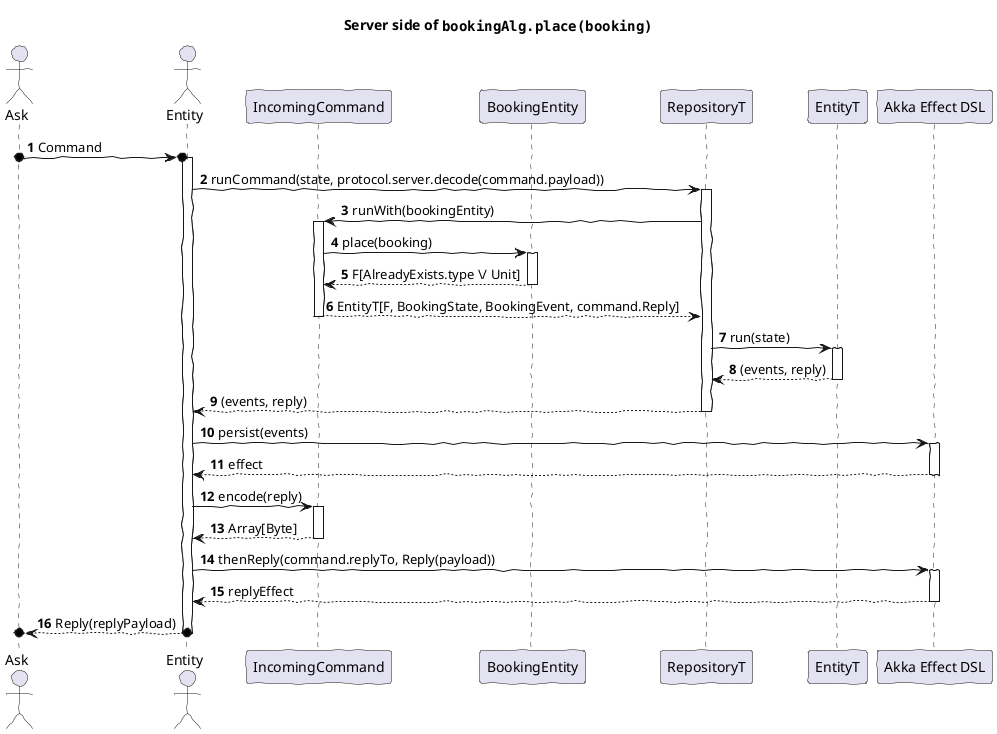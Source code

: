 @startuml
'https://plantuml.com/sequence-diagram
title Server side of ""bookingAlg.place(booking)""
skinparam handwritten true
skinparam TitleFontName Virgil 3 YOFF
skinparam NoteFontName  Virgil 3 YOFF
skinparam sequence {
 ParticipantFontName Virgil 3 YOFF
 ActorFontName Virgil 3 YOFF
 ReferenceFontName Virgil 3 YOFF
 MessageFontName Virgil 3 YOFF
 ArrowFontName Virgil 3 YOFF
}
actor Ask as Ask
actor Entity as Entity
participant IncomingCommand as IncomingCommand
participant BookingEntity as BookingEntity
participant RepositoryT as RepositoryT

participant EntityT as EntityT
participant "Akka Effect DSL" as Effect
autonumber
autoactivate on


Ask o->o Entity: Command

Entity -> RepositoryT: runCommand(state, protocol.server.decode(command.payload))
RepositoryT -> IncomingCommand: runWith(bookingEntity)
IncomingCommand -> BookingEntity: place(booking)
return F[AlreadyExists.type \/ Unit]
return EntityT[F, BookingState, BookingEvent, command.Reply]
RepositoryT -> EntityT: run(state)
return (events, reply)
return (events, reply)
Entity -> Effect: persist(events)
return effect
Entity -> IncomingCommand: encode(reply)
return Array[Byte]
Entity -> Effect: thenReply(command.replyTo, Reply(payload))
return replyEffect
return Reply(replyPayload)
@enduml